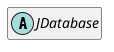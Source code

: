 @startuml
set namespaceSeparator \\
hide members
hide << alias >> circle

abstract class JDatabase
@enduml
